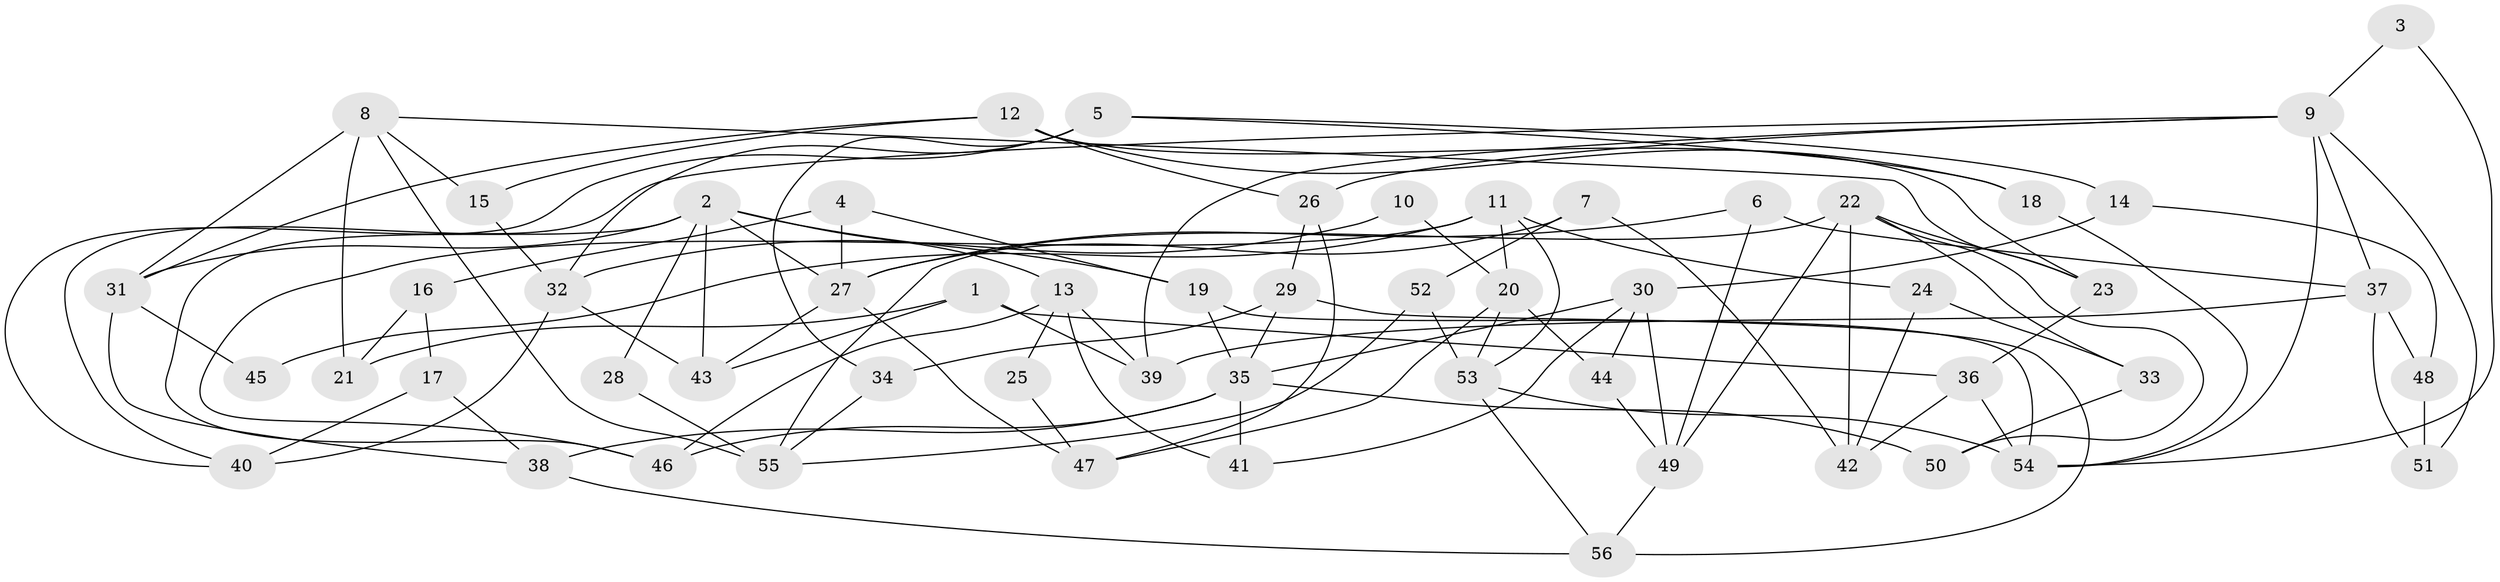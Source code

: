 // coarse degree distribution, {6: 0.14285714285714285, 12: 0.03571428571428571, 7: 0.07142857142857142, 4: 0.17857142857142858, 9: 0.07142857142857142, 3: 0.21428571428571427, 8: 0.03571428571428571, 2: 0.10714285714285714, 11: 0.03571428571428571, 5: 0.10714285714285714}
// Generated by graph-tools (version 1.1) at 2025/18/03/04/25 18:18:37]
// undirected, 56 vertices, 112 edges
graph export_dot {
graph [start="1"]
  node [color=gray90,style=filled];
  1;
  2;
  3;
  4;
  5;
  6;
  7;
  8;
  9;
  10;
  11;
  12;
  13;
  14;
  15;
  16;
  17;
  18;
  19;
  20;
  21;
  22;
  23;
  24;
  25;
  26;
  27;
  28;
  29;
  30;
  31;
  32;
  33;
  34;
  35;
  36;
  37;
  38;
  39;
  40;
  41;
  42;
  43;
  44;
  45;
  46;
  47;
  48;
  49;
  50;
  51;
  52;
  53;
  54;
  55;
  56;
  1 -- 43;
  1 -- 36;
  1 -- 21;
  1 -- 39;
  2 -- 31;
  2 -- 19;
  2 -- 13;
  2 -- 27;
  2 -- 28;
  2 -- 43;
  2 -- 46;
  3 -- 54;
  3 -- 9;
  4 -- 27;
  4 -- 19;
  4 -- 16;
  5 -- 18;
  5 -- 40;
  5 -- 14;
  5 -- 32;
  5 -- 34;
  6 -- 27;
  6 -- 37;
  6 -- 49;
  7 -- 52;
  7 -- 27;
  7 -- 42;
  8 -- 21;
  8 -- 31;
  8 -- 15;
  8 -- 23;
  8 -- 55;
  9 -- 54;
  9 -- 39;
  9 -- 26;
  9 -- 37;
  9 -- 40;
  9 -- 51;
  10 -- 20;
  10 -- 32;
  11 -- 20;
  11 -- 46;
  11 -- 24;
  11 -- 45;
  11 -- 53;
  12 -- 15;
  12 -- 23;
  12 -- 18;
  12 -- 26;
  12 -- 31;
  13 -- 39;
  13 -- 25;
  13 -- 41;
  13 -- 46;
  14 -- 30;
  14 -- 48;
  15 -- 32;
  16 -- 17;
  16 -- 21;
  17 -- 38;
  17 -- 40;
  18 -- 54;
  19 -- 35;
  19 -- 54;
  20 -- 44;
  20 -- 53;
  20 -- 47;
  22 -- 55;
  22 -- 33;
  22 -- 23;
  22 -- 42;
  22 -- 49;
  22 -- 50;
  23 -- 36;
  24 -- 42;
  24 -- 33;
  25 -- 47;
  26 -- 29;
  26 -- 47;
  27 -- 47;
  27 -- 43;
  28 -- 55;
  29 -- 35;
  29 -- 34;
  29 -- 56;
  30 -- 35;
  30 -- 49;
  30 -- 41;
  30 -- 44;
  31 -- 38;
  31 -- 45;
  32 -- 43;
  32 -- 40;
  33 -- 50;
  34 -- 55;
  35 -- 41;
  35 -- 46;
  35 -- 38;
  35 -- 50;
  36 -- 42;
  36 -- 54;
  37 -- 48;
  37 -- 39;
  37 -- 51;
  38 -- 56;
  44 -- 49;
  48 -- 51;
  49 -- 56;
  52 -- 55;
  52 -- 53;
  53 -- 56;
  53 -- 54;
}

